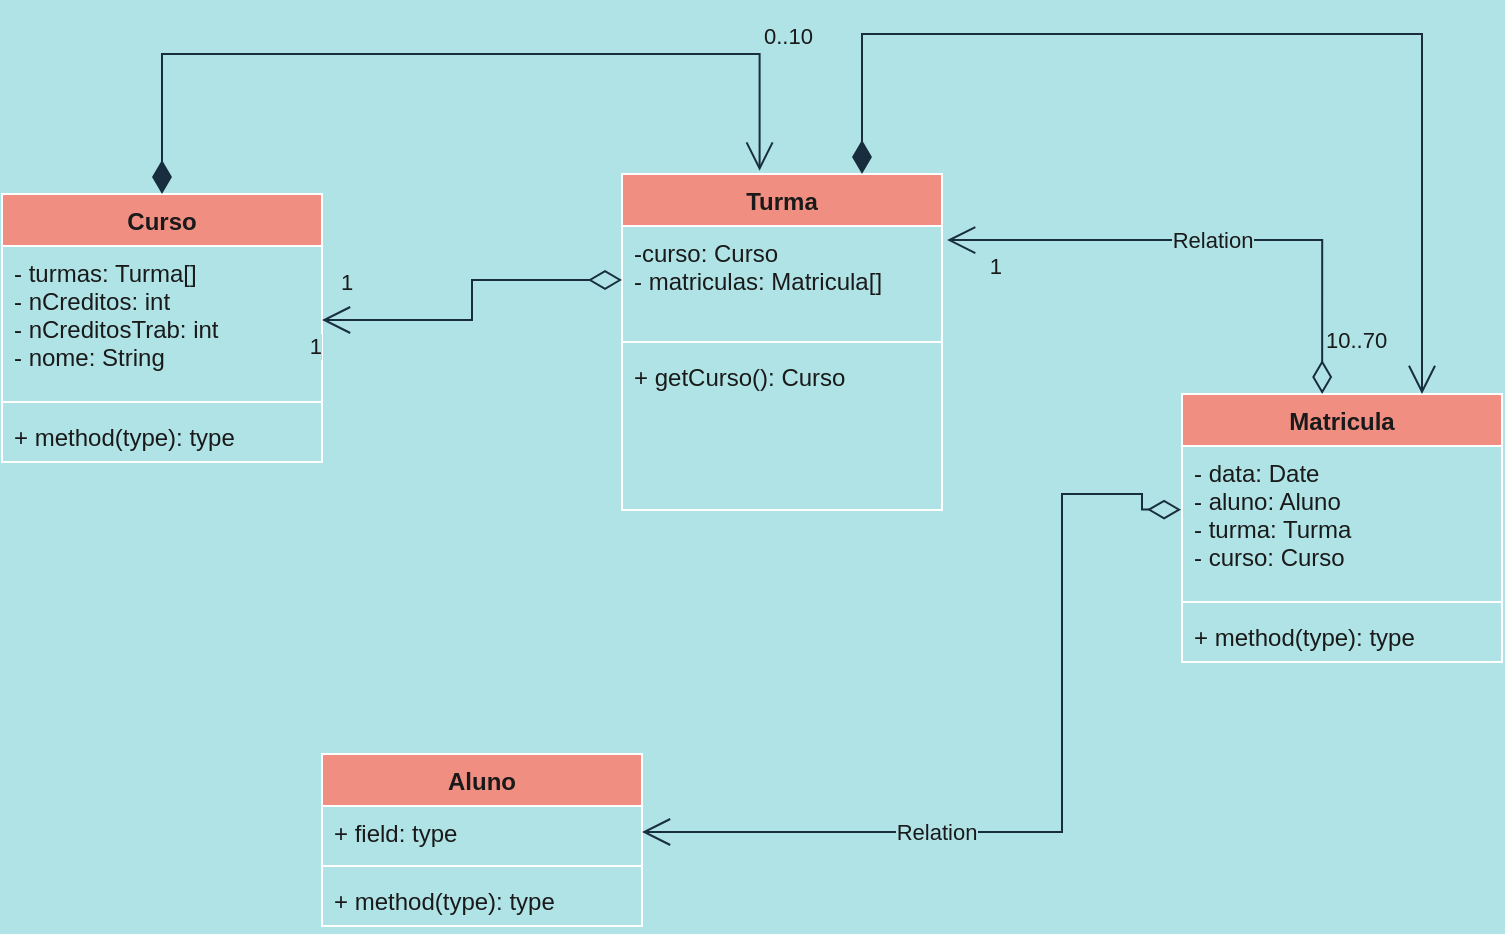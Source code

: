 <mxfile version="17.4.0" type="github">
  <diagram id="C5RBs43oDa-KdzZeNtuy" name="Page-1">
    <mxGraphModel dx="1085" dy="563" grid="1" gridSize="10" guides="1" tooltips="1" connect="1" arrows="1" fold="1" page="1" pageScale="1" pageWidth="827" pageHeight="1169" background="#B0E3E6" math="0" shadow="0">
      <root>
        <mxCell id="WIyWlLk6GJQsqaUBKTNV-0" />
        <mxCell id="WIyWlLk6GJQsqaUBKTNV-1" parent="WIyWlLk6GJQsqaUBKTNV-0" />
        <mxCell id="huL2BV7gao-9IOFFSJFY-0" value="Curso" style="swimlane;fontStyle=1;align=center;verticalAlign=top;childLayout=stackLayout;horizontal=1;startSize=26;horizontalStack=0;resizeParent=1;resizeParentMax=0;resizeLast=0;collapsible=1;marginBottom=0;fillColor=#F08E81;strokeColor=#FFFFFF;fontColor=#1A1A1A;" vertex="1" parent="WIyWlLk6GJQsqaUBKTNV-1">
          <mxGeometry x="50" y="110" width="160" height="134" as="geometry" />
        </mxCell>
        <mxCell id="huL2BV7gao-9IOFFSJFY-1" value="- turmas: Turma[]&#xa;- nCreditos: int&#xa;- nCreditosTrab: int&#xa;- nome: String" style="text;strokeColor=none;fillColor=none;align=left;verticalAlign=top;spacingLeft=4;spacingRight=4;overflow=hidden;rotatable=0;points=[[0,0.5],[1,0.5]];portConstraint=eastwest;fontColor=#1A1A1A;" vertex="1" parent="huL2BV7gao-9IOFFSJFY-0">
          <mxGeometry y="26" width="160" height="74" as="geometry" />
        </mxCell>
        <mxCell id="huL2BV7gao-9IOFFSJFY-2" value="" style="line;strokeWidth=1;fillColor=none;align=left;verticalAlign=middle;spacingTop=-1;spacingLeft=3;spacingRight=3;rotatable=0;labelPosition=right;points=[];portConstraint=eastwest;strokeColor=#FFFFFF;fontColor=#1A1A1A;labelBackgroundColor=#B0E3E6;" vertex="1" parent="huL2BV7gao-9IOFFSJFY-0">
          <mxGeometry y="100" width="160" height="8" as="geometry" />
        </mxCell>
        <mxCell id="huL2BV7gao-9IOFFSJFY-3" value="+ method(type): type" style="text;strokeColor=none;fillColor=none;align=left;verticalAlign=top;spacingLeft=4;spacingRight=4;overflow=hidden;rotatable=0;points=[[0,0.5],[1,0.5]];portConstraint=eastwest;fontColor=#1A1A1A;" vertex="1" parent="huL2BV7gao-9IOFFSJFY-0">
          <mxGeometry y="108" width="160" height="26" as="geometry" />
        </mxCell>
        <mxCell id="huL2BV7gao-9IOFFSJFY-4" value="Turma" style="swimlane;fontStyle=1;align=center;verticalAlign=top;childLayout=stackLayout;horizontal=1;startSize=26;horizontalStack=0;resizeParent=1;resizeParentMax=0;resizeLast=0;collapsible=1;marginBottom=0;fillColor=#F08E81;strokeColor=#FFFFFF;fontColor=#1A1A1A;" vertex="1" parent="WIyWlLk6GJQsqaUBKTNV-1">
          <mxGeometry x="360" y="100" width="160" height="168" as="geometry" />
        </mxCell>
        <mxCell id="huL2BV7gao-9IOFFSJFY-5" value="-curso: Curso&#xa;- matriculas: Matricula[]" style="text;strokeColor=none;fillColor=none;align=left;verticalAlign=top;spacingLeft=4;spacingRight=4;overflow=hidden;rotatable=0;points=[[0,0.5],[1,0.5]];portConstraint=eastwest;fontColor=#1A1A1A;" vertex="1" parent="huL2BV7gao-9IOFFSJFY-4">
          <mxGeometry y="26" width="160" height="54" as="geometry" />
        </mxCell>
        <mxCell id="huL2BV7gao-9IOFFSJFY-6" value="" style="line;strokeWidth=1;fillColor=none;align=left;verticalAlign=middle;spacingTop=-1;spacingLeft=3;spacingRight=3;rotatable=0;labelPosition=right;points=[];portConstraint=eastwest;strokeColor=#FFFFFF;fontColor=#1A1A1A;labelBackgroundColor=#B0E3E6;" vertex="1" parent="huL2BV7gao-9IOFFSJFY-4">
          <mxGeometry y="80" width="160" height="8" as="geometry" />
        </mxCell>
        <mxCell id="huL2BV7gao-9IOFFSJFY-7" value="+ getCurso(): Curso" style="text;strokeColor=none;fillColor=none;align=left;verticalAlign=top;spacingLeft=4;spacingRight=4;overflow=hidden;rotatable=0;points=[[0,0.5],[1,0.5]];portConstraint=eastwest;fontColor=#1A1A1A;" vertex="1" parent="huL2BV7gao-9IOFFSJFY-4">
          <mxGeometry y="88" width="160" height="80" as="geometry" />
        </mxCell>
        <mxCell id="huL2BV7gao-9IOFFSJFY-8" value="0..10" style="endArrow=open;html=1;endSize=12;startArrow=diamondThin;startSize=14;startFill=1;edgeStyle=orthogonalEdgeStyle;align=left;verticalAlign=bottom;rounded=0;entryX=0.43;entryY=-0.01;entryDx=0;entryDy=0;entryPerimeter=0;exitX=0.5;exitY=0;exitDx=0;exitDy=0;strokeColor=#182E3E;fontColor=#1A1A1A;labelBackgroundColor=#B0E3E6;" edge="1" parent="WIyWlLk6GJQsqaUBKTNV-1" source="huL2BV7gao-9IOFFSJFY-0" target="huL2BV7gao-9IOFFSJFY-4">
          <mxGeometry x="0.727" relative="1" as="geometry">
            <mxPoint x="130" y="50" as="sourcePoint" />
            <mxPoint x="350" y="50" as="targetPoint" />
            <Array as="points">
              <mxPoint x="130" y="40" />
              <mxPoint x="429" y="40" />
            </Array>
            <mxPoint as="offset" />
          </mxGeometry>
        </mxCell>
        <mxCell id="huL2BV7gao-9IOFFSJFY-9" value="Aluno" style="swimlane;fontStyle=1;align=center;verticalAlign=top;childLayout=stackLayout;horizontal=1;startSize=26;horizontalStack=0;resizeParent=1;resizeParentMax=0;resizeLast=0;collapsible=1;marginBottom=0;fillColor=#F08E81;strokeColor=#FFFFFF;fontColor=#1A1A1A;" vertex="1" parent="WIyWlLk6GJQsqaUBKTNV-1">
          <mxGeometry x="210" y="390" width="160" height="86" as="geometry" />
        </mxCell>
        <mxCell id="huL2BV7gao-9IOFFSJFY-10" value="+ field: type" style="text;strokeColor=none;fillColor=none;align=left;verticalAlign=top;spacingLeft=4;spacingRight=4;overflow=hidden;rotatable=0;points=[[0,0.5],[1,0.5]];portConstraint=eastwest;fontColor=#1A1A1A;" vertex="1" parent="huL2BV7gao-9IOFFSJFY-9">
          <mxGeometry y="26" width="160" height="26" as="geometry" />
        </mxCell>
        <mxCell id="huL2BV7gao-9IOFFSJFY-11" value="" style="line;strokeWidth=1;fillColor=none;align=left;verticalAlign=middle;spacingTop=-1;spacingLeft=3;spacingRight=3;rotatable=0;labelPosition=right;points=[];portConstraint=eastwest;strokeColor=#FFFFFF;fontColor=#1A1A1A;labelBackgroundColor=#B0E3E6;" vertex="1" parent="huL2BV7gao-9IOFFSJFY-9">
          <mxGeometry y="52" width="160" height="8" as="geometry" />
        </mxCell>
        <mxCell id="huL2BV7gao-9IOFFSJFY-12" value="+ method(type): type" style="text;strokeColor=none;fillColor=none;align=left;verticalAlign=top;spacingLeft=4;spacingRight=4;overflow=hidden;rotatable=0;points=[[0,0.5],[1,0.5]];portConstraint=eastwest;fontColor=#1A1A1A;" vertex="1" parent="huL2BV7gao-9IOFFSJFY-9">
          <mxGeometry y="60" width="160" height="26" as="geometry" />
        </mxCell>
        <mxCell id="huL2BV7gao-9IOFFSJFY-13" value="1" style="endArrow=open;html=1;endSize=12;startArrow=diamondThin;startSize=14;startFill=0;edgeStyle=orthogonalEdgeStyle;rounded=0;exitX=0;exitY=0.5;exitDx=0;exitDy=0;strokeColor=#182E3E;fontColor=#1A1A1A;labelBackgroundColor=#B0E3E6;" edge="1" parent="WIyWlLk6GJQsqaUBKTNV-1" source="huL2BV7gao-9IOFFSJFY-5" target="huL2BV7gao-9IOFFSJFY-1">
          <mxGeometry x="0.867" y="-19" relative="1" as="geometry">
            <mxPoint x="220" y="180" as="sourcePoint" />
            <mxPoint x="380" y="180" as="targetPoint" />
            <mxPoint as="offset" />
          </mxGeometry>
        </mxCell>
        <mxCell id="huL2BV7gao-9IOFFSJFY-15" value="1" style="edgeLabel;resizable=0;html=1;align=right;verticalAlign=top;fontColor=#1A1A1A;labelBackgroundColor=#B0E3E6;" connectable="0" vertex="1" parent="huL2BV7gao-9IOFFSJFY-13">
          <mxGeometry x="1" relative="1" as="geometry" />
        </mxCell>
        <mxCell id="huL2BV7gao-9IOFFSJFY-16" value="Relation" style="endArrow=open;html=1;endSize=12;startArrow=diamondThin;startSize=14;startFill=0;edgeStyle=orthogonalEdgeStyle;rounded=0;entryX=1;entryY=0.5;entryDx=0;entryDy=0;exitX=-0.003;exitY=0.43;exitDx=0;exitDy=0;exitPerimeter=0;strokeColor=#182E3E;fontColor=#1A1A1A;labelBackgroundColor=#B0E3E6;" edge="1" parent="WIyWlLk6GJQsqaUBKTNV-1" source="huL2BV7gao-9IOFFSJFY-20" target="huL2BV7gao-9IOFFSJFY-10">
          <mxGeometry x="0.342" relative="1" as="geometry">
            <mxPoint x="520" y="152.63" as="sourcePoint" />
            <mxPoint x="680" y="152.63" as="targetPoint" />
            <Array as="points">
              <mxPoint x="620" y="268" />
              <mxPoint x="620" y="260" />
              <mxPoint x="580" y="260" />
              <mxPoint x="580" y="429" />
            </Array>
            <mxPoint as="offset" />
          </mxGeometry>
        </mxCell>
        <mxCell id="huL2BV7gao-9IOFFSJFY-19" value="Matricula" style="swimlane;fontStyle=1;align=center;verticalAlign=top;childLayout=stackLayout;horizontal=1;startSize=26;horizontalStack=0;resizeParent=1;resizeParentMax=0;resizeLast=0;collapsible=1;marginBottom=0;fillColor=#F08E81;strokeColor=#FFFFFF;fontColor=#1A1A1A;" vertex="1" parent="WIyWlLk6GJQsqaUBKTNV-1">
          <mxGeometry x="640" y="210" width="160" height="134" as="geometry" />
        </mxCell>
        <mxCell id="huL2BV7gao-9IOFFSJFY-20" value="- data: Date&#xa;- aluno: Aluno&#xa;- turma: Turma&#xa;- curso: Curso" style="text;strokeColor=none;fillColor=none;align=left;verticalAlign=top;spacingLeft=4;spacingRight=4;overflow=hidden;rotatable=0;points=[[0,0.5],[1,0.5]];portConstraint=eastwest;fontColor=#1A1A1A;" vertex="1" parent="huL2BV7gao-9IOFFSJFY-19">
          <mxGeometry y="26" width="160" height="74" as="geometry" />
        </mxCell>
        <mxCell id="huL2BV7gao-9IOFFSJFY-21" value="" style="line;strokeWidth=1;fillColor=none;align=left;verticalAlign=middle;spacingTop=-1;spacingLeft=3;spacingRight=3;rotatable=0;labelPosition=right;points=[];portConstraint=eastwest;strokeColor=#FFFFFF;fontColor=#1A1A1A;labelBackgroundColor=#B0E3E6;" vertex="1" parent="huL2BV7gao-9IOFFSJFY-19">
          <mxGeometry y="100" width="160" height="8" as="geometry" />
        </mxCell>
        <mxCell id="huL2BV7gao-9IOFFSJFY-22" value="+ method(type): type" style="text;strokeColor=none;fillColor=none;align=left;verticalAlign=top;spacingLeft=4;spacingRight=4;overflow=hidden;rotatable=0;points=[[0,0.5],[1,0.5]];portConstraint=eastwest;fontColor=#1A1A1A;" vertex="1" parent="huL2BV7gao-9IOFFSJFY-19">
          <mxGeometry y="108" width="160" height="26" as="geometry" />
        </mxCell>
        <mxCell id="huL2BV7gao-9IOFFSJFY-23" value="Relation" style="endArrow=open;html=1;endSize=12;startArrow=diamondThin;startSize=14;startFill=0;edgeStyle=orthogonalEdgeStyle;rounded=0;exitX=0.438;exitY=0;exitDx=0;exitDy=0;exitPerimeter=0;entryX=1.016;entryY=0.13;entryDx=0;entryDy=0;entryPerimeter=0;strokeColor=#182E3E;fontColor=#1A1A1A;labelBackgroundColor=#B0E3E6;" edge="1" parent="WIyWlLk6GJQsqaUBKTNV-1" source="huL2BV7gao-9IOFFSJFY-19" target="huL2BV7gao-9IOFFSJFY-5">
          <mxGeometry relative="1" as="geometry">
            <mxPoint x="450" y="220" as="sourcePoint" />
            <mxPoint x="610" y="220" as="targetPoint" />
          </mxGeometry>
        </mxCell>
        <mxCell id="huL2BV7gao-9IOFFSJFY-24" value="10..70" style="edgeLabel;resizable=0;html=1;align=left;verticalAlign=top;fontColor=#1A1A1A;labelBackgroundColor=#B0E3E6;" connectable="0" vertex="1" parent="huL2BV7gao-9IOFFSJFY-23">
          <mxGeometry x="-1" relative="1" as="geometry">
            <mxPoint y="-40" as="offset" />
          </mxGeometry>
        </mxCell>
        <mxCell id="huL2BV7gao-9IOFFSJFY-25" value="1" style="edgeLabel;resizable=0;html=1;align=right;verticalAlign=top;fontColor=#1A1A1A;labelBackgroundColor=#B0E3E6;" connectable="0" vertex="1" parent="huL2BV7gao-9IOFFSJFY-23">
          <mxGeometry x="1" relative="1" as="geometry">
            <mxPoint x="28" as="offset" />
          </mxGeometry>
        </mxCell>
        <mxCell id="huL2BV7gao-9IOFFSJFY-26" value="" style="endArrow=open;html=1;endSize=12;startArrow=diamondThin;startSize=14;startFill=1;edgeStyle=orthogonalEdgeStyle;align=left;verticalAlign=bottom;rounded=0;entryX=0.75;entryY=0;entryDx=0;entryDy=0;exitX=0.75;exitY=0;exitDx=0;exitDy=0;strokeColor=#182E3E;fontColor=#1A1A1A;labelBackgroundColor=#B0E3E6;" edge="1" parent="WIyWlLk6GJQsqaUBKTNV-1" source="huL2BV7gao-9IOFFSJFY-4" target="huL2BV7gao-9IOFFSJFY-19">
          <mxGeometry x="0.913" y="21" relative="1" as="geometry">
            <mxPoint x="480.0" y="100.0" as="sourcePoint" />
            <mxPoint x="778.8" y="88.32" as="targetPoint" />
            <Array as="points">
              <mxPoint x="480" y="30" />
              <mxPoint x="760" y="30" />
            </Array>
            <mxPoint as="offset" />
          </mxGeometry>
        </mxCell>
      </root>
    </mxGraphModel>
  </diagram>
</mxfile>
